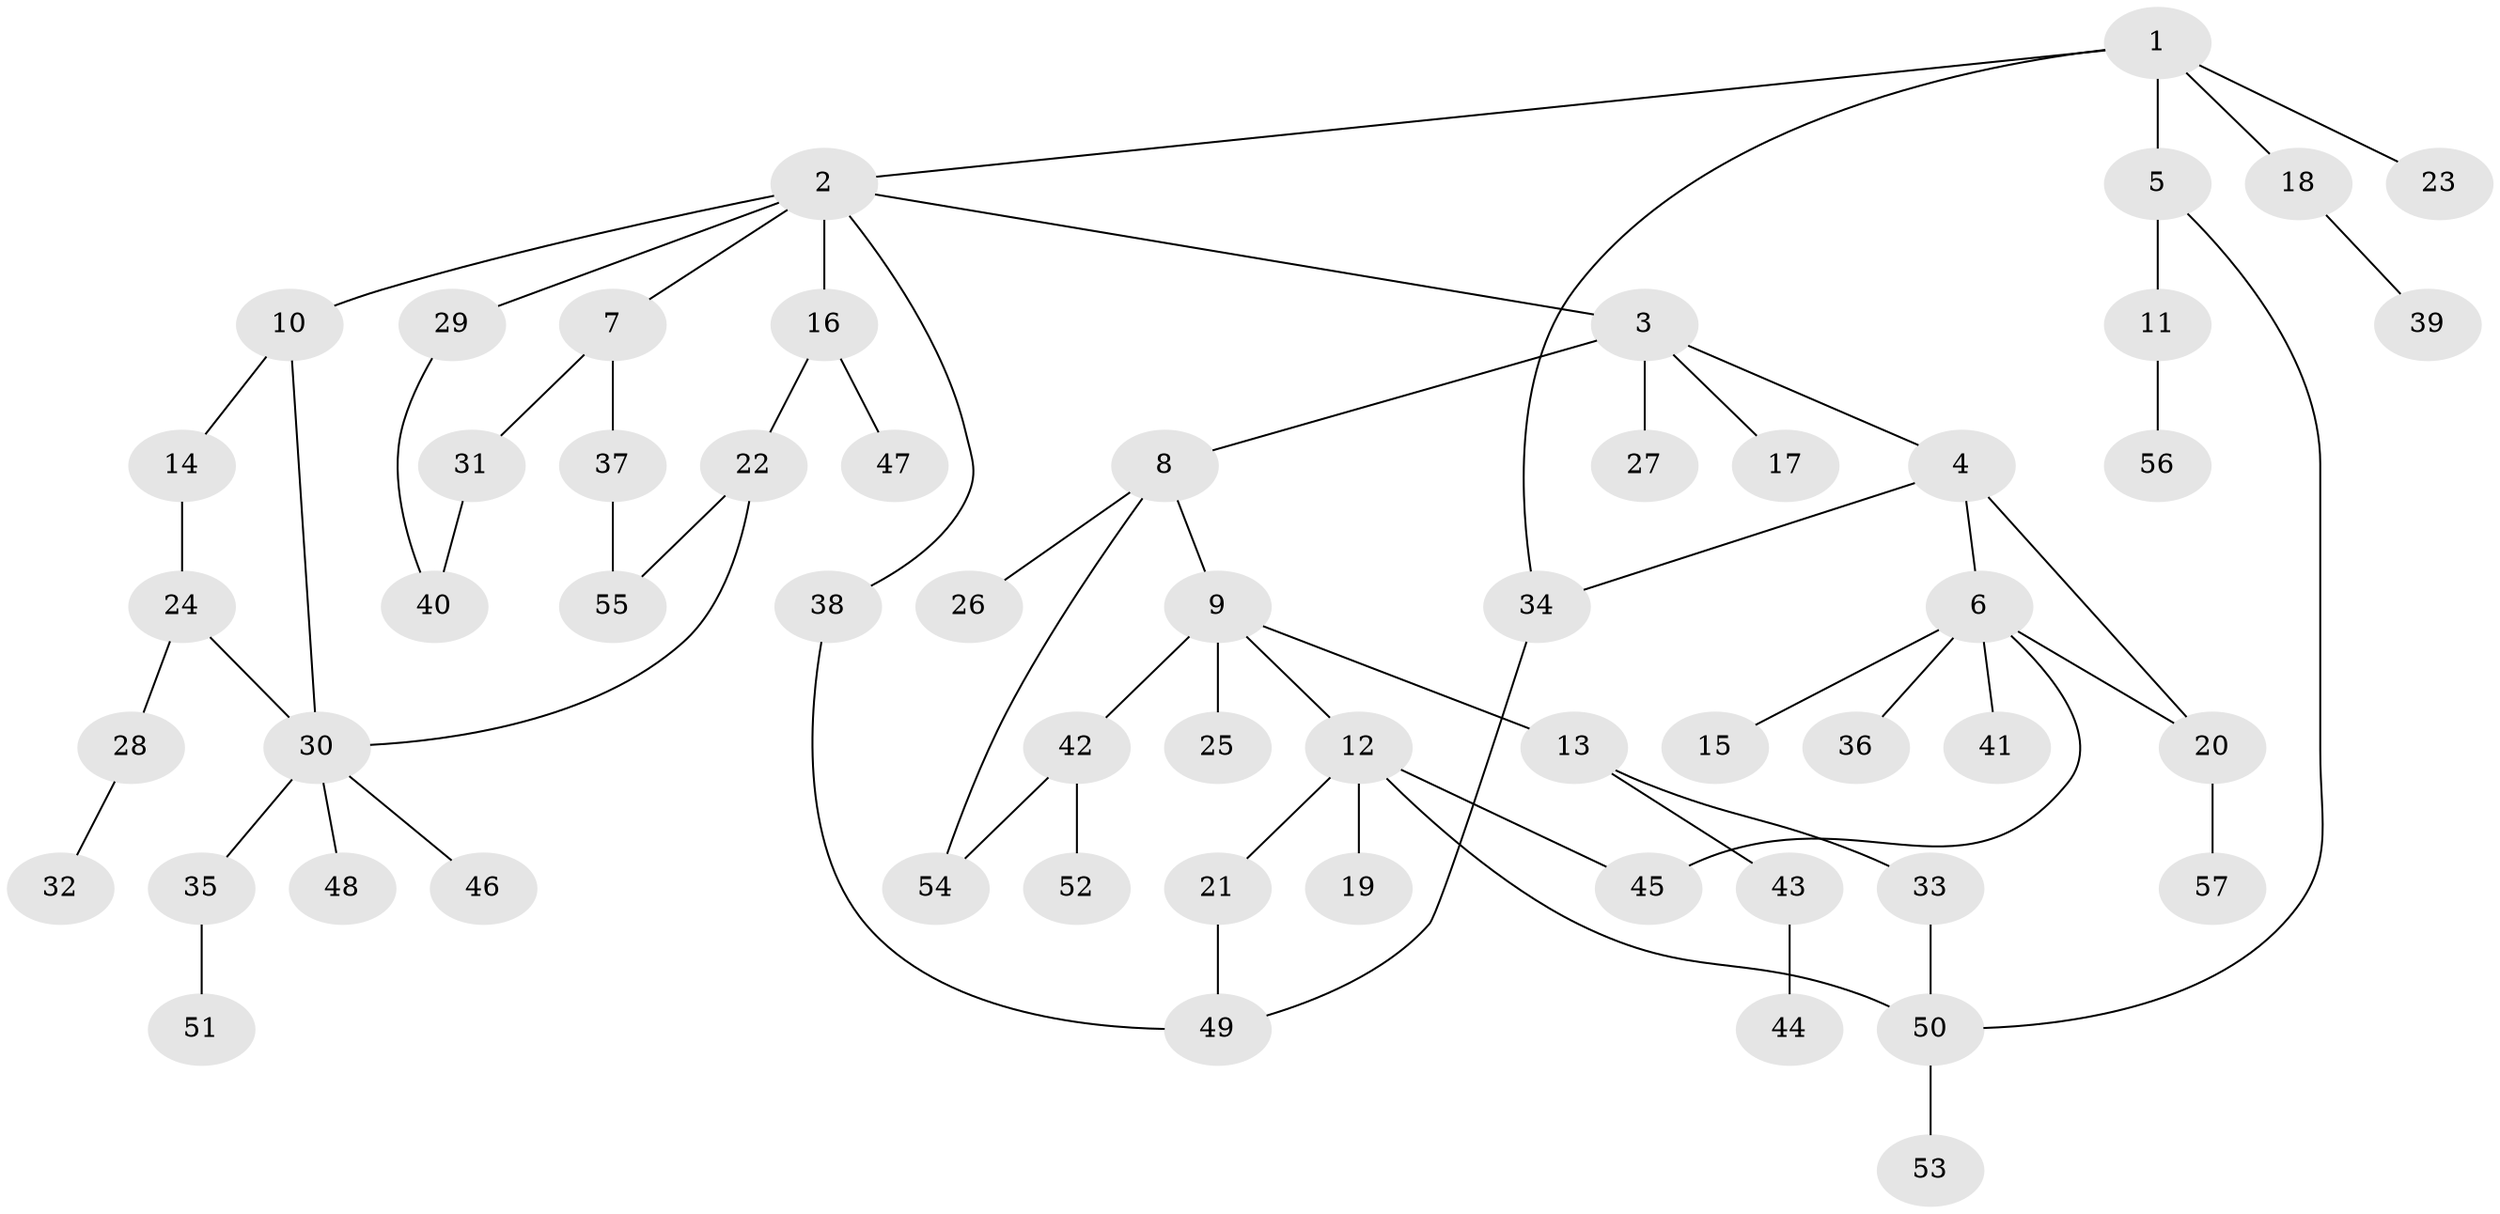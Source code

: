 // Generated by graph-tools (version 1.1) at 2025/00/03/09/25 03:00:59]
// undirected, 57 vertices, 68 edges
graph export_dot {
graph [start="1"]
  node [color=gray90,style=filled];
  1;
  2;
  3;
  4;
  5;
  6;
  7;
  8;
  9;
  10;
  11;
  12;
  13;
  14;
  15;
  16;
  17;
  18;
  19;
  20;
  21;
  22;
  23;
  24;
  25;
  26;
  27;
  28;
  29;
  30;
  31;
  32;
  33;
  34;
  35;
  36;
  37;
  38;
  39;
  40;
  41;
  42;
  43;
  44;
  45;
  46;
  47;
  48;
  49;
  50;
  51;
  52;
  53;
  54;
  55;
  56;
  57;
  1 -- 2;
  1 -- 5;
  1 -- 18;
  1 -- 23;
  1 -- 34;
  2 -- 3;
  2 -- 7;
  2 -- 10;
  2 -- 16;
  2 -- 29;
  2 -- 38;
  3 -- 4;
  3 -- 8;
  3 -- 17;
  3 -- 27;
  4 -- 6;
  4 -- 34;
  4 -- 20;
  5 -- 11;
  5 -- 50;
  6 -- 15;
  6 -- 20;
  6 -- 36;
  6 -- 41;
  6 -- 45;
  7 -- 31;
  7 -- 37;
  8 -- 9;
  8 -- 26;
  8 -- 54;
  9 -- 12;
  9 -- 13;
  9 -- 25;
  9 -- 42;
  10 -- 14;
  10 -- 30;
  11 -- 56;
  12 -- 19;
  12 -- 21;
  12 -- 45;
  12 -- 50;
  13 -- 33;
  13 -- 43;
  14 -- 24;
  16 -- 22;
  16 -- 47;
  18 -- 39;
  20 -- 57;
  21 -- 49;
  22 -- 55;
  22 -- 30;
  24 -- 28;
  24 -- 30;
  28 -- 32;
  29 -- 40;
  30 -- 35;
  30 -- 46;
  30 -- 48;
  31 -- 40;
  33 -- 50;
  34 -- 49;
  35 -- 51;
  37 -- 55;
  38 -- 49;
  42 -- 52;
  42 -- 54;
  43 -- 44;
  50 -- 53;
}
